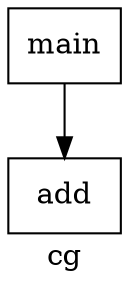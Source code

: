 digraph "cg"{
	label="cg";


	// Define the nodes
	N1 [shape=rectangle, color=black,label="add"];
	N2 [shape=rectangle, color=black,label="main"];


	// Define the edges
	N2 -> N1[color=black,label=""];
}

